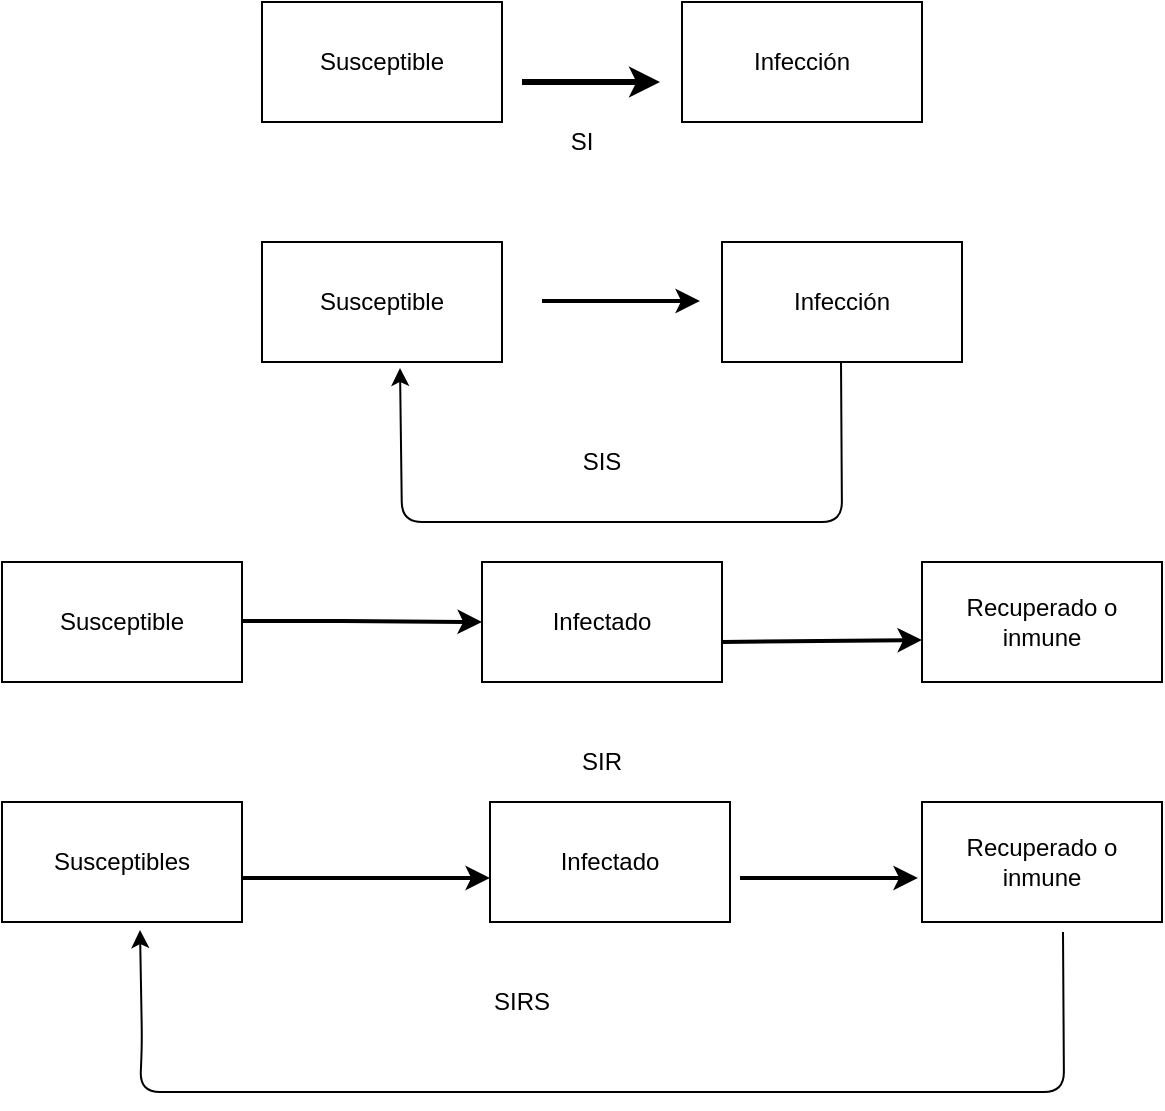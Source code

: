 <mxfile version="14.6.11" type="github">
  <diagram id="DA_NBnS7M06SAfDr4xLh" name="Page-1">
    <mxGraphModel dx="804" dy="522" grid="1" gridSize="10" guides="1" tooltips="1" connect="1" arrows="1" fold="1" page="1" pageScale="1" pageWidth="827" pageHeight="1169" math="0" shadow="0">
      <root>
        <mxCell id="0" />
        <mxCell id="1" parent="0" />
        <mxCell id="nswOoWmhiUc7NQjcE58l-1" value="Susceptible" style="rounded=0;whiteSpace=wrap;html=1;" parent="1" vertex="1">
          <mxGeometry x="300" y="40" width="120" height="60" as="geometry" />
        </mxCell>
        <mxCell id="nswOoWmhiUc7NQjcE58l-2" value="Infección" style="rounded=0;whiteSpace=wrap;html=1;" parent="1" vertex="1">
          <mxGeometry x="510" y="40" width="120" height="60" as="geometry" />
        </mxCell>
        <mxCell id="nswOoWmhiUc7NQjcE58l-5" value="" style="endArrow=classic;html=1;strokeWidth=3;" parent="1" edge="1">
          <mxGeometry width="50" height="50" relative="1" as="geometry">
            <mxPoint x="430" y="80" as="sourcePoint" />
            <mxPoint x="499" y="80" as="targetPoint" />
          </mxGeometry>
        </mxCell>
        <mxCell id="nswOoWmhiUc7NQjcE58l-7" value="Susceptible" style="rounded=0;whiteSpace=wrap;html=1;" parent="1" vertex="1">
          <mxGeometry x="300" y="160" width="120" height="60" as="geometry" />
        </mxCell>
        <mxCell id="nswOoWmhiUc7NQjcE58l-8" value="Infección" style="rounded=0;whiteSpace=wrap;html=1;" parent="1" vertex="1">
          <mxGeometry x="530" y="160" width="120" height="60" as="geometry" />
        </mxCell>
        <mxCell id="nswOoWmhiUc7NQjcE58l-9" value="" style="endArrow=classic;html=1;strokeWidth=2;" parent="1" edge="1">
          <mxGeometry width="50" height="50" relative="1" as="geometry">
            <mxPoint x="440" y="189.5" as="sourcePoint" />
            <mxPoint x="519" y="189.5" as="targetPoint" />
          </mxGeometry>
        </mxCell>
        <mxCell id="nswOoWmhiUc7NQjcE58l-10" value="" style="endArrow=classic;html=1;entryX=0.575;entryY=1.05;entryDx=0;entryDy=0;entryPerimeter=0;" parent="1" target="nswOoWmhiUc7NQjcE58l-7" edge="1">
          <mxGeometry width="50" height="50" relative="1" as="geometry">
            <mxPoint x="589.5" y="220" as="sourcePoint" />
            <mxPoint x="360" y="300" as="targetPoint" />
            <Array as="points">
              <mxPoint x="590" y="300" />
              <mxPoint x="370" y="300" />
            </Array>
          </mxGeometry>
        </mxCell>
        <mxCell id="nswOoWmhiUc7NQjcE58l-12" value="SIS" style="text;html=1;strokeColor=none;fillColor=none;align=center;verticalAlign=middle;whiteSpace=wrap;rounded=0;" parent="1" vertex="1">
          <mxGeometry x="450" y="260" width="40" height="20" as="geometry" />
        </mxCell>
        <mxCell id="nswOoWmhiUc7NQjcE58l-14" value="SI" style="text;html=1;strokeColor=none;fillColor=none;align=center;verticalAlign=middle;whiteSpace=wrap;rounded=0;" parent="1" vertex="1">
          <mxGeometry x="440" y="100" width="40" height="20" as="geometry" />
        </mxCell>
        <mxCell id="TfQ_goBXf6NmOeumgvEF-1" value="Susceptible" style="rounded=0;whiteSpace=wrap;html=1;" vertex="1" parent="1">
          <mxGeometry x="170" y="320" width="120" height="60" as="geometry" />
        </mxCell>
        <mxCell id="TfQ_goBXf6NmOeumgvEF-2" value="Infectado" style="rounded=0;whiteSpace=wrap;html=1;" vertex="1" parent="1">
          <mxGeometry x="410" y="320" width="120" height="60" as="geometry" />
        </mxCell>
        <mxCell id="TfQ_goBXf6NmOeumgvEF-3" value="Recuperado o inmune" style="rounded=0;whiteSpace=wrap;html=1;" vertex="1" parent="1">
          <mxGeometry x="630" y="320" width="120" height="60" as="geometry" />
        </mxCell>
        <mxCell id="TfQ_goBXf6NmOeumgvEF-4" value="" style="endArrow=classic;html=1;strokeWidth=2;entryX=0;entryY=0.5;entryDx=0;entryDy=0;" edge="1" parent="1" target="TfQ_goBXf6NmOeumgvEF-2">
          <mxGeometry width="50" height="50" relative="1" as="geometry">
            <mxPoint x="290" y="349.5" as="sourcePoint" />
            <mxPoint x="360" y="349.5" as="targetPoint" />
            <Array as="points">
              <mxPoint x="330" y="349.5" />
            </Array>
          </mxGeometry>
        </mxCell>
        <mxCell id="TfQ_goBXf6NmOeumgvEF-7" value="" style="endArrow=classic;html=1;strokeWidth=2;entryX=0;entryY=0.65;entryDx=0;entryDy=0;entryPerimeter=0;" edge="1" parent="1" target="TfQ_goBXf6NmOeumgvEF-3">
          <mxGeometry width="50" height="50" relative="1" as="geometry">
            <mxPoint x="530" y="360" as="sourcePoint" />
            <mxPoint x="620" y="357" as="targetPoint" />
          </mxGeometry>
        </mxCell>
        <mxCell id="TfQ_goBXf6NmOeumgvEF-8" value="SIR" style="text;html=1;strokeColor=none;fillColor=none;align=center;verticalAlign=middle;whiteSpace=wrap;rounded=0;" vertex="1" parent="1">
          <mxGeometry x="450" y="410" width="40" height="20" as="geometry" />
        </mxCell>
        <mxCell id="TfQ_goBXf6NmOeumgvEF-9" value="Susceptibles" style="rounded=0;whiteSpace=wrap;html=1;" vertex="1" parent="1">
          <mxGeometry x="170" y="440" width="120" height="60" as="geometry" />
        </mxCell>
        <mxCell id="TfQ_goBXf6NmOeumgvEF-10" value="Infectado" style="rounded=0;whiteSpace=wrap;html=1;" vertex="1" parent="1">
          <mxGeometry x="414" y="440" width="120" height="60" as="geometry" />
        </mxCell>
        <mxCell id="TfQ_goBXf6NmOeumgvEF-11" value="Recuperado o inmune" style="rounded=0;whiteSpace=wrap;html=1;" vertex="1" parent="1">
          <mxGeometry x="630" y="440" width="120" height="60" as="geometry" />
        </mxCell>
        <mxCell id="TfQ_goBXf6NmOeumgvEF-13" value="" style="endArrow=classic;html=1;strokeWidth=2;entryX=0;entryY=0.5;entryDx=0;entryDy=0;exitX=1;exitY=0.5;exitDx=0;exitDy=0;" edge="1" parent="1">
          <mxGeometry width="50" height="50" relative="1" as="geometry">
            <mxPoint x="290" y="478" as="sourcePoint" />
            <mxPoint x="414" y="478" as="targetPoint" />
            <Array as="points">
              <mxPoint x="360" y="478" />
              <mxPoint x="350" y="478" />
            </Array>
          </mxGeometry>
        </mxCell>
        <mxCell id="TfQ_goBXf6NmOeumgvEF-14" value="" style="endArrow=classic;html=1;strokeWidth=2;entryX=-0.017;entryY=0.633;entryDx=0;entryDy=0;entryPerimeter=0;" edge="1" parent="1" target="TfQ_goBXf6NmOeumgvEF-11">
          <mxGeometry width="50" height="50" relative="1" as="geometry">
            <mxPoint x="539" y="478" as="sourcePoint" />
            <mxPoint x="609" y="478" as="targetPoint" />
            <Array as="points">
              <mxPoint x="579" y="478" />
              <mxPoint x="569" y="478" />
            </Array>
          </mxGeometry>
        </mxCell>
        <mxCell id="TfQ_goBXf6NmOeumgvEF-18" value="" style="endArrow=classic;html=1;entryX=0.575;entryY=1.067;entryDx=0;entryDy=0;entryPerimeter=0;" edge="1" parent="1" target="TfQ_goBXf6NmOeumgvEF-9">
          <mxGeometry width="50" height="50" relative="1" as="geometry">
            <mxPoint x="700.5" y="505" as="sourcePoint" />
            <mxPoint x="480" y="508" as="targetPoint" />
            <Array as="points">
              <mxPoint x="701" y="585" />
              <mxPoint x="590" y="585" />
              <mxPoint x="239" y="585" />
              <mxPoint x="240" y="560" />
            </Array>
          </mxGeometry>
        </mxCell>
        <mxCell id="TfQ_goBXf6NmOeumgvEF-19" value="SIRS" style="text;html=1;strokeColor=none;fillColor=none;align=center;verticalAlign=middle;whiteSpace=wrap;rounded=0;" vertex="1" parent="1">
          <mxGeometry x="410" y="530" width="40" height="20" as="geometry" />
        </mxCell>
      </root>
    </mxGraphModel>
  </diagram>
</mxfile>
